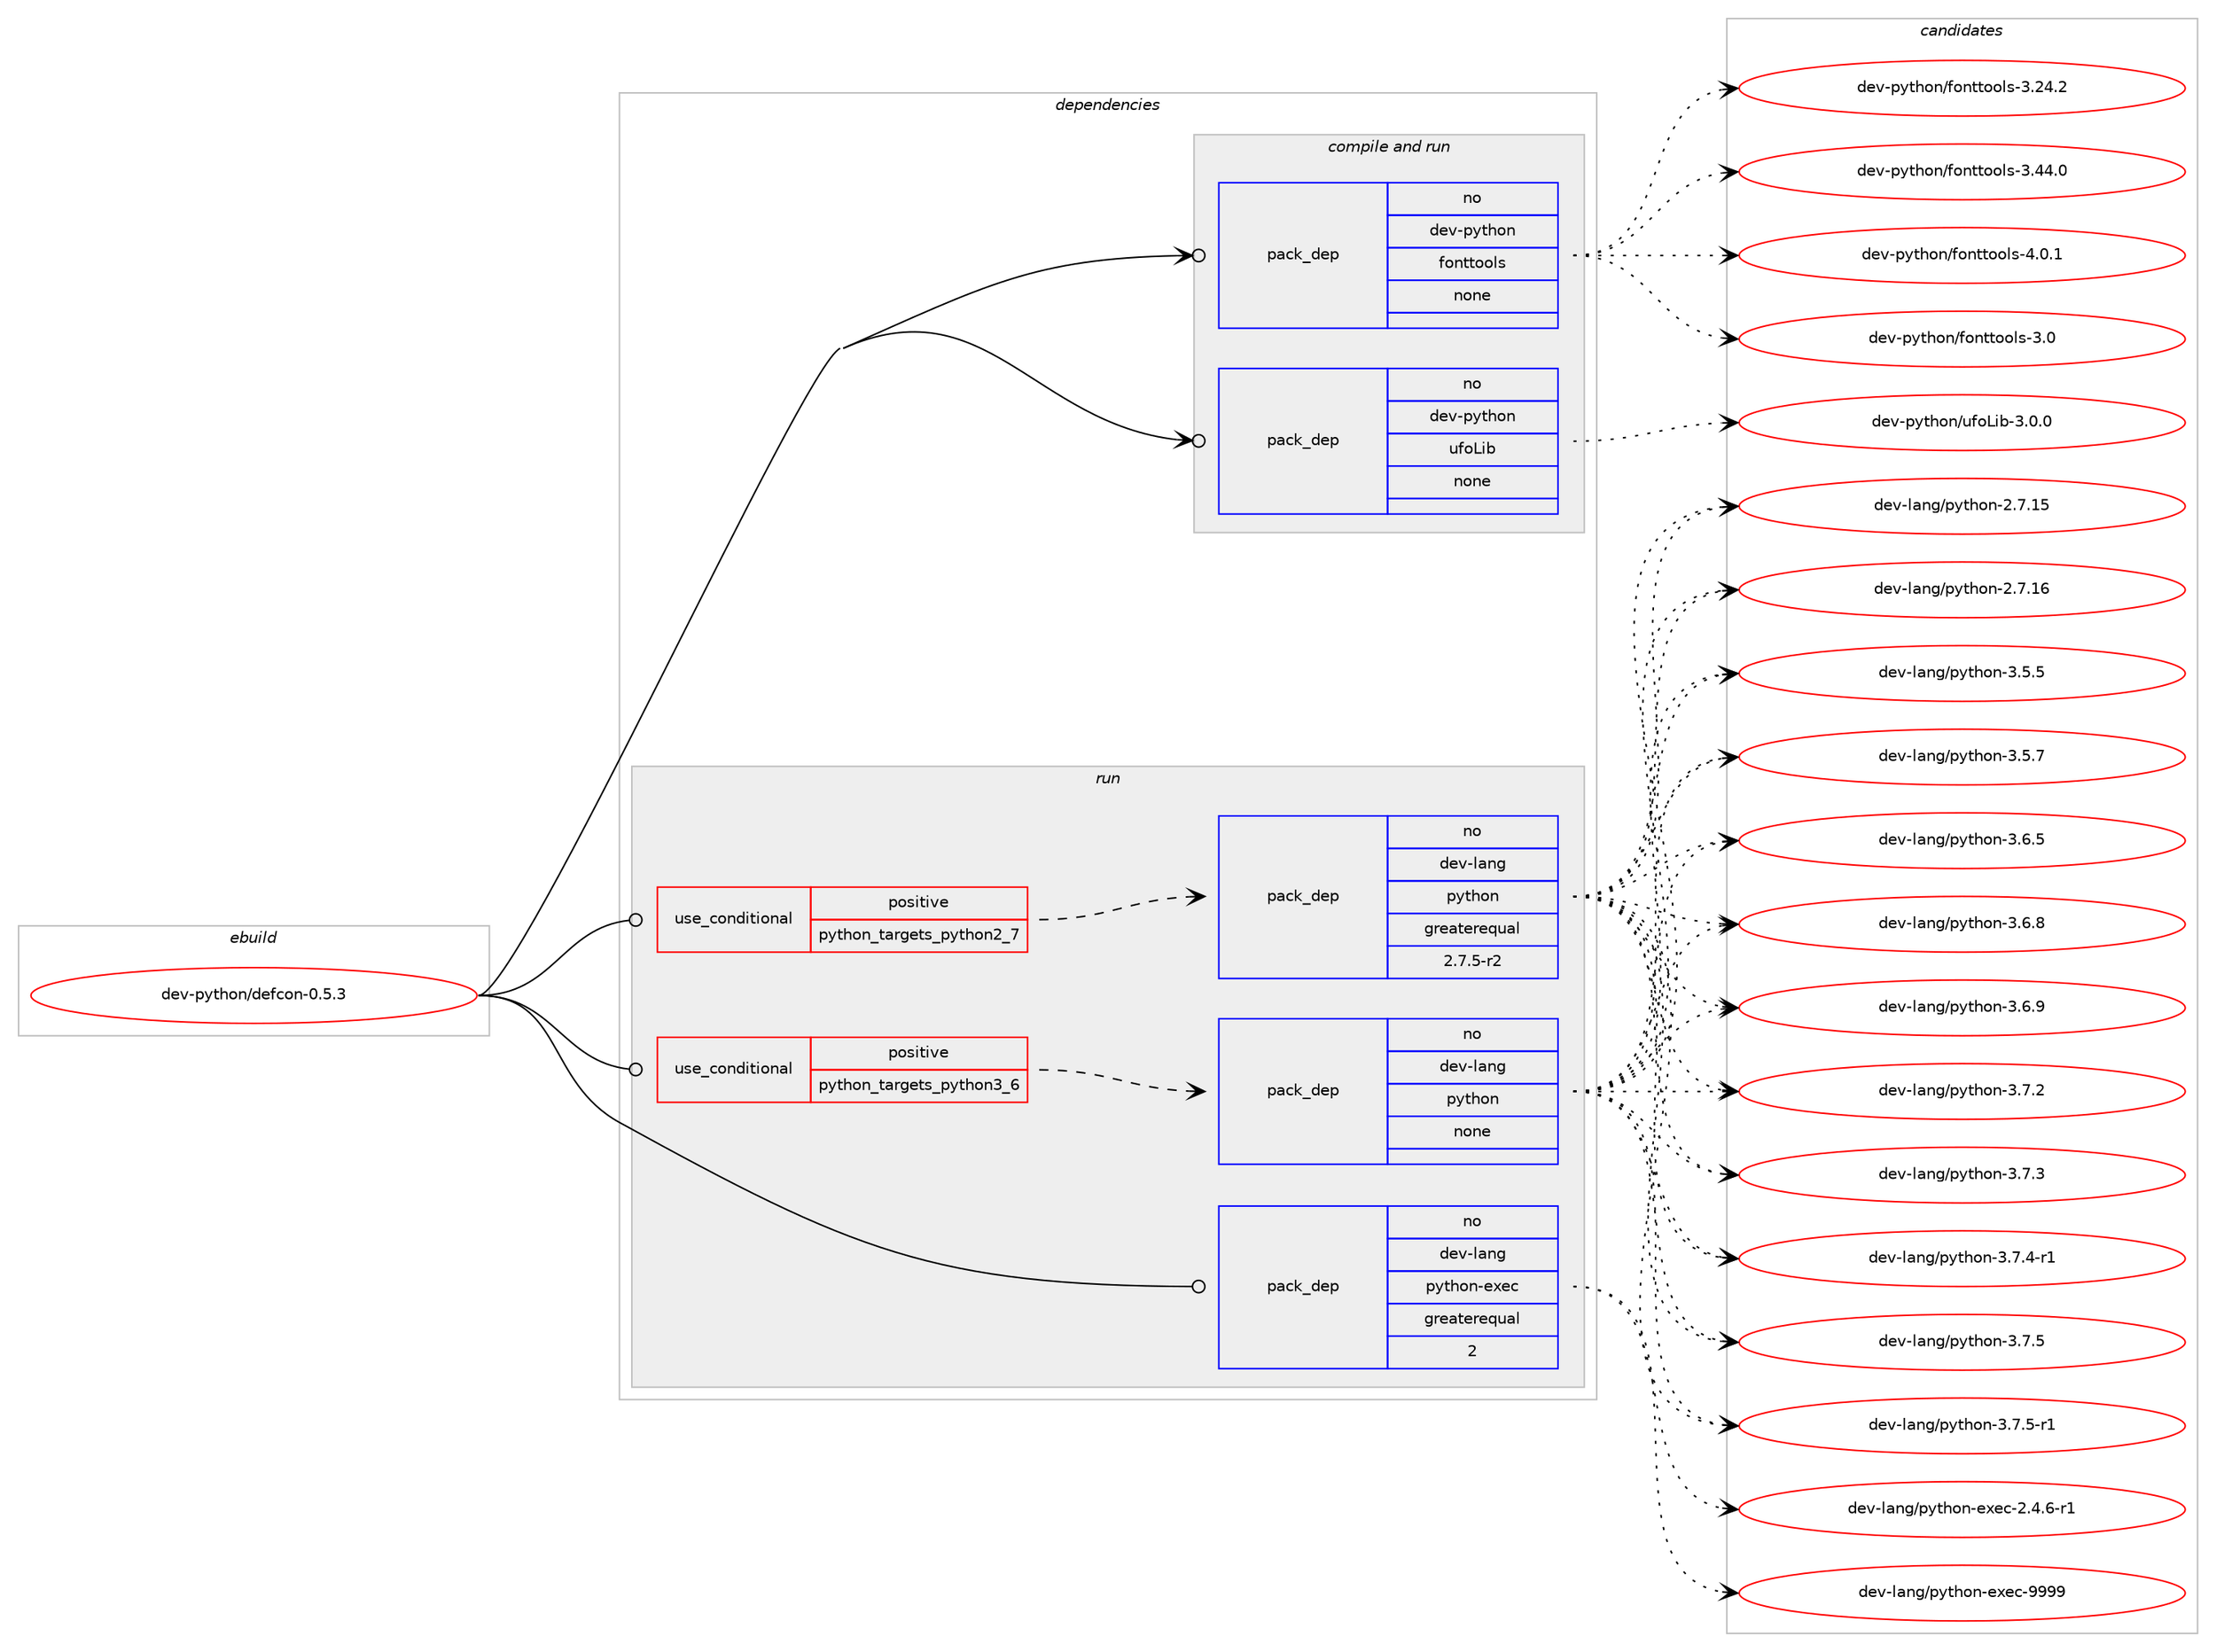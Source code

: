 digraph prolog {

# *************
# Graph options
# *************

newrank=true;
concentrate=true;
compound=true;
graph [rankdir=LR,fontname=Helvetica,fontsize=10,ranksep=1.5];#, ranksep=2.5, nodesep=0.2];
edge  [arrowhead=vee];
node  [fontname=Helvetica,fontsize=10];

# **********
# The ebuild
# **********

subgraph cluster_leftcol {
color=gray;
rank=same;
label=<<i>ebuild</i>>;
id [label="dev-python/defcon-0.5.3", color=red, width=4, href="../dev-python/defcon-0.5.3.svg"];
}

# ****************
# The dependencies
# ****************

subgraph cluster_midcol {
color=gray;
label=<<i>dependencies</i>>;
subgraph cluster_compile {
fillcolor="#eeeeee";
style=filled;
label=<<i>compile</i>>;
}
subgraph cluster_compileandrun {
fillcolor="#eeeeee";
style=filled;
label=<<i>compile and run</i>>;
subgraph pack451086 {
dependency601186 [label=<<TABLE BORDER="0" CELLBORDER="1" CELLSPACING="0" CELLPADDING="4" WIDTH="220"><TR><TD ROWSPAN="6" CELLPADDING="30">pack_dep</TD></TR><TR><TD WIDTH="110">no</TD></TR><TR><TD>dev-python</TD></TR><TR><TD>fonttools</TD></TR><TR><TD>none</TD></TR><TR><TD></TD></TR></TABLE>>, shape=none, color=blue];
}
id:e -> dependency601186:w [weight=20,style="solid",arrowhead="odotvee"];
subgraph pack451087 {
dependency601187 [label=<<TABLE BORDER="0" CELLBORDER="1" CELLSPACING="0" CELLPADDING="4" WIDTH="220"><TR><TD ROWSPAN="6" CELLPADDING="30">pack_dep</TD></TR><TR><TD WIDTH="110">no</TD></TR><TR><TD>dev-python</TD></TR><TR><TD>ufoLib</TD></TR><TR><TD>none</TD></TR><TR><TD></TD></TR></TABLE>>, shape=none, color=blue];
}
id:e -> dependency601187:w [weight=20,style="solid",arrowhead="odotvee"];
}
subgraph cluster_run {
fillcolor="#eeeeee";
style=filled;
label=<<i>run</i>>;
subgraph cond138306 {
dependency601188 [label=<<TABLE BORDER="0" CELLBORDER="1" CELLSPACING="0" CELLPADDING="4"><TR><TD ROWSPAN="3" CELLPADDING="10">use_conditional</TD></TR><TR><TD>positive</TD></TR><TR><TD>python_targets_python2_7</TD></TR></TABLE>>, shape=none, color=red];
subgraph pack451088 {
dependency601189 [label=<<TABLE BORDER="0" CELLBORDER="1" CELLSPACING="0" CELLPADDING="4" WIDTH="220"><TR><TD ROWSPAN="6" CELLPADDING="30">pack_dep</TD></TR><TR><TD WIDTH="110">no</TD></TR><TR><TD>dev-lang</TD></TR><TR><TD>python</TD></TR><TR><TD>greaterequal</TD></TR><TR><TD>2.7.5-r2</TD></TR></TABLE>>, shape=none, color=blue];
}
dependency601188:e -> dependency601189:w [weight=20,style="dashed",arrowhead="vee"];
}
id:e -> dependency601188:w [weight=20,style="solid",arrowhead="odot"];
subgraph cond138307 {
dependency601190 [label=<<TABLE BORDER="0" CELLBORDER="1" CELLSPACING="0" CELLPADDING="4"><TR><TD ROWSPAN="3" CELLPADDING="10">use_conditional</TD></TR><TR><TD>positive</TD></TR><TR><TD>python_targets_python3_6</TD></TR></TABLE>>, shape=none, color=red];
subgraph pack451089 {
dependency601191 [label=<<TABLE BORDER="0" CELLBORDER="1" CELLSPACING="0" CELLPADDING="4" WIDTH="220"><TR><TD ROWSPAN="6" CELLPADDING="30">pack_dep</TD></TR><TR><TD WIDTH="110">no</TD></TR><TR><TD>dev-lang</TD></TR><TR><TD>python</TD></TR><TR><TD>none</TD></TR><TR><TD></TD></TR></TABLE>>, shape=none, color=blue];
}
dependency601190:e -> dependency601191:w [weight=20,style="dashed",arrowhead="vee"];
}
id:e -> dependency601190:w [weight=20,style="solid",arrowhead="odot"];
subgraph pack451090 {
dependency601192 [label=<<TABLE BORDER="0" CELLBORDER="1" CELLSPACING="0" CELLPADDING="4" WIDTH="220"><TR><TD ROWSPAN="6" CELLPADDING="30">pack_dep</TD></TR><TR><TD WIDTH="110">no</TD></TR><TR><TD>dev-lang</TD></TR><TR><TD>python-exec</TD></TR><TR><TD>greaterequal</TD></TR><TR><TD>2</TD></TR></TABLE>>, shape=none, color=blue];
}
id:e -> dependency601192:w [weight=20,style="solid",arrowhead="odot"];
}
}

# **************
# The candidates
# **************

subgraph cluster_choices {
rank=same;
color=gray;
label=<<i>candidates</i>>;

subgraph choice451086 {
color=black;
nodesep=1;
choice100101118451121211161041111104710211111011611611111110811545514648 [label="dev-python/fonttools-3.0", color=red, width=4,href="../dev-python/fonttools-3.0.svg"];
choice100101118451121211161041111104710211111011611611111110811545514650524650 [label="dev-python/fonttools-3.24.2", color=red, width=4,href="../dev-python/fonttools-3.24.2.svg"];
choice100101118451121211161041111104710211111011611611111110811545514652524648 [label="dev-python/fonttools-3.44.0", color=red, width=4,href="../dev-python/fonttools-3.44.0.svg"];
choice1001011184511212111610411111047102111110116116111111108115455246484649 [label="dev-python/fonttools-4.0.1", color=red, width=4,href="../dev-python/fonttools-4.0.1.svg"];
dependency601186:e -> choice100101118451121211161041111104710211111011611611111110811545514648:w [style=dotted,weight="100"];
dependency601186:e -> choice100101118451121211161041111104710211111011611611111110811545514650524650:w [style=dotted,weight="100"];
dependency601186:e -> choice100101118451121211161041111104710211111011611611111110811545514652524648:w [style=dotted,weight="100"];
dependency601186:e -> choice1001011184511212111610411111047102111110116116111111108115455246484649:w [style=dotted,weight="100"];
}
subgraph choice451087 {
color=black;
nodesep=1;
choice10010111845112121116104111110471171021117610598455146484648 [label="dev-python/ufoLib-3.0.0", color=red, width=4,href="../dev-python/ufoLib-3.0.0.svg"];
dependency601187:e -> choice10010111845112121116104111110471171021117610598455146484648:w [style=dotted,weight="100"];
}
subgraph choice451088 {
color=black;
nodesep=1;
choice10010111845108971101034711212111610411111045504655464953 [label="dev-lang/python-2.7.15", color=red, width=4,href="../dev-lang/python-2.7.15.svg"];
choice10010111845108971101034711212111610411111045504655464954 [label="dev-lang/python-2.7.16", color=red, width=4,href="../dev-lang/python-2.7.16.svg"];
choice100101118451089711010347112121116104111110455146534653 [label="dev-lang/python-3.5.5", color=red, width=4,href="../dev-lang/python-3.5.5.svg"];
choice100101118451089711010347112121116104111110455146534655 [label="dev-lang/python-3.5.7", color=red, width=4,href="../dev-lang/python-3.5.7.svg"];
choice100101118451089711010347112121116104111110455146544653 [label="dev-lang/python-3.6.5", color=red, width=4,href="../dev-lang/python-3.6.5.svg"];
choice100101118451089711010347112121116104111110455146544656 [label="dev-lang/python-3.6.8", color=red, width=4,href="../dev-lang/python-3.6.8.svg"];
choice100101118451089711010347112121116104111110455146544657 [label="dev-lang/python-3.6.9", color=red, width=4,href="../dev-lang/python-3.6.9.svg"];
choice100101118451089711010347112121116104111110455146554650 [label="dev-lang/python-3.7.2", color=red, width=4,href="../dev-lang/python-3.7.2.svg"];
choice100101118451089711010347112121116104111110455146554651 [label="dev-lang/python-3.7.3", color=red, width=4,href="../dev-lang/python-3.7.3.svg"];
choice1001011184510897110103471121211161041111104551465546524511449 [label="dev-lang/python-3.7.4-r1", color=red, width=4,href="../dev-lang/python-3.7.4-r1.svg"];
choice100101118451089711010347112121116104111110455146554653 [label="dev-lang/python-3.7.5", color=red, width=4,href="../dev-lang/python-3.7.5.svg"];
choice1001011184510897110103471121211161041111104551465546534511449 [label="dev-lang/python-3.7.5-r1", color=red, width=4,href="../dev-lang/python-3.7.5-r1.svg"];
dependency601189:e -> choice10010111845108971101034711212111610411111045504655464953:w [style=dotted,weight="100"];
dependency601189:e -> choice10010111845108971101034711212111610411111045504655464954:w [style=dotted,weight="100"];
dependency601189:e -> choice100101118451089711010347112121116104111110455146534653:w [style=dotted,weight="100"];
dependency601189:e -> choice100101118451089711010347112121116104111110455146534655:w [style=dotted,weight="100"];
dependency601189:e -> choice100101118451089711010347112121116104111110455146544653:w [style=dotted,weight="100"];
dependency601189:e -> choice100101118451089711010347112121116104111110455146544656:w [style=dotted,weight="100"];
dependency601189:e -> choice100101118451089711010347112121116104111110455146544657:w [style=dotted,weight="100"];
dependency601189:e -> choice100101118451089711010347112121116104111110455146554650:w [style=dotted,weight="100"];
dependency601189:e -> choice100101118451089711010347112121116104111110455146554651:w [style=dotted,weight="100"];
dependency601189:e -> choice1001011184510897110103471121211161041111104551465546524511449:w [style=dotted,weight="100"];
dependency601189:e -> choice100101118451089711010347112121116104111110455146554653:w [style=dotted,weight="100"];
dependency601189:e -> choice1001011184510897110103471121211161041111104551465546534511449:w [style=dotted,weight="100"];
}
subgraph choice451089 {
color=black;
nodesep=1;
choice10010111845108971101034711212111610411111045504655464953 [label="dev-lang/python-2.7.15", color=red, width=4,href="../dev-lang/python-2.7.15.svg"];
choice10010111845108971101034711212111610411111045504655464954 [label="dev-lang/python-2.7.16", color=red, width=4,href="../dev-lang/python-2.7.16.svg"];
choice100101118451089711010347112121116104111110455146534653 [label="dev-lang/python-3.5.5", color=red, width=4,href="../dev-lang/python-3.5.5.svg"];
choice100101118451089711010347112121116104111110455146534655 [label="dev-lang/python-3.5.7", color=red, width=4,href="../dev-lang/python-3.5.7.svg"];
choice100101118451089711010347112121116104111110455146544653 [label="dev-lang/python-3.6.5", color=red, width=4,href="../dev-lang/python-3.6.5.svg"];
choice100101118451089711010347112121116104111110455146544656 [label="dev-lang/python-3.6.8", color=red, width=4,href="../dev-lang/python-3.6.8.svg"];
choice100101118451089711010347112121116104111110455146544657 [label="dev-lang/python-3.6.9", color=red, width=4,href="../dev-lang/python-3.6.9.svg"];
choice100101118451089711010347112121116104111110455146554650 [label="dev-lang/python-3.7.2", color=red, width=4,href="../dev-lang/python-3.7.2.svg"];
choice100101118451089711010347112121116104111110455146554651 [label="dev-lang/python-3.7.3", color=red, width=4,href="../dev-lang/python-3.7.3.svg"];
choice1001011184510897110103471121211161041111104551465546524511449 [label="dev-lang/python-3.7.4-r1", color=red, width=4,href="../dev-lang/python-3.7.4-r1.svg"];
choice100101118451089711010347112121116104111110455146554653 [label="dev-lang/python-3.7.5", color=red, width=4,href="../dev-lang/python-3.7.5.svg"];
choice1001011184510897110103471121211161041111104551465546534511449 [label="dev-lang/python-3.7.5-r1", color=red, width=4,href="../dev-lang/python-3.7.5-r1.svg"];
dependency601191:e -> choice10010111845108971101034711212111610411111045504655464953:w [style=dotted,weight="100"];
dependency601191:e -> choice10010111845108971101034711212111610411111045504655464954:w [style=dotted,weight="100"];
dependency601191:e -> choice100101118451089711010347112121116104111110455146534653:w [style=dotted,weight="100"];
dependency601191:e -> choice100101118451089711010347112121116104111110455146534655:w [style=dotted,weight="100"];
dependency601191:e -> choice100101118451089711010347112121116104111110455146544653:w [style=dotted,weight="100"];
dependency601191:e -> choice100101118451089711010347112121116104111110455146544656:w [style=dotted,weight="100"];
dependency601191:e -> choice100101118451089711010347112121116104111110455146544657:w [style=dotted,weight="100"];
dependency601191:e -> choice100101118451089711010347112121116104111110455146554650:w [style=dotted,weight="100"];
dependency601191:e -> choice100101118451089711010347112121116104111110455146554651:w [style=dotted,weight="100"];
dependency601191:e -> choice1001011184510897110103471121211161041111104551465546524511449:w [style=dotted,weight="100"];
dependency601191:e -> choice100101118451089711010347112121116104111110455146554653:w [style=dotted,weight="100"];
dependency601191:e -> choice1001011184510897110103471121211161041111104551465546534511449:w [style=dotted,weight="100"];
}
subgraph choice451090 {
color=black;
nodesep=1;
choice10010111845108971101034711212111610411111045101120101994550465246544511449 [label="dev-lang/python-exec-2.4.6-r1", color=red, width=4,href="../dev-lang/python-exec-2.4.6-r1.svg"];
choice10010111845108971101034711212111610411111045101120101994557575757 [label="dev-lang/python-exec-9999", color=red, width=4,href="../dev-lang/python-exec-9999.svg"];
dependency601192:e -> choice10010111845108971101034711212111610411111045101120101994550465246544511449:w [style=dotted,weight="100"];
dependency601192:e -> choice10010111845108971101034711212111610411111045101120101994557575757:w [style=dotted,weight="100"];
}
}

}
